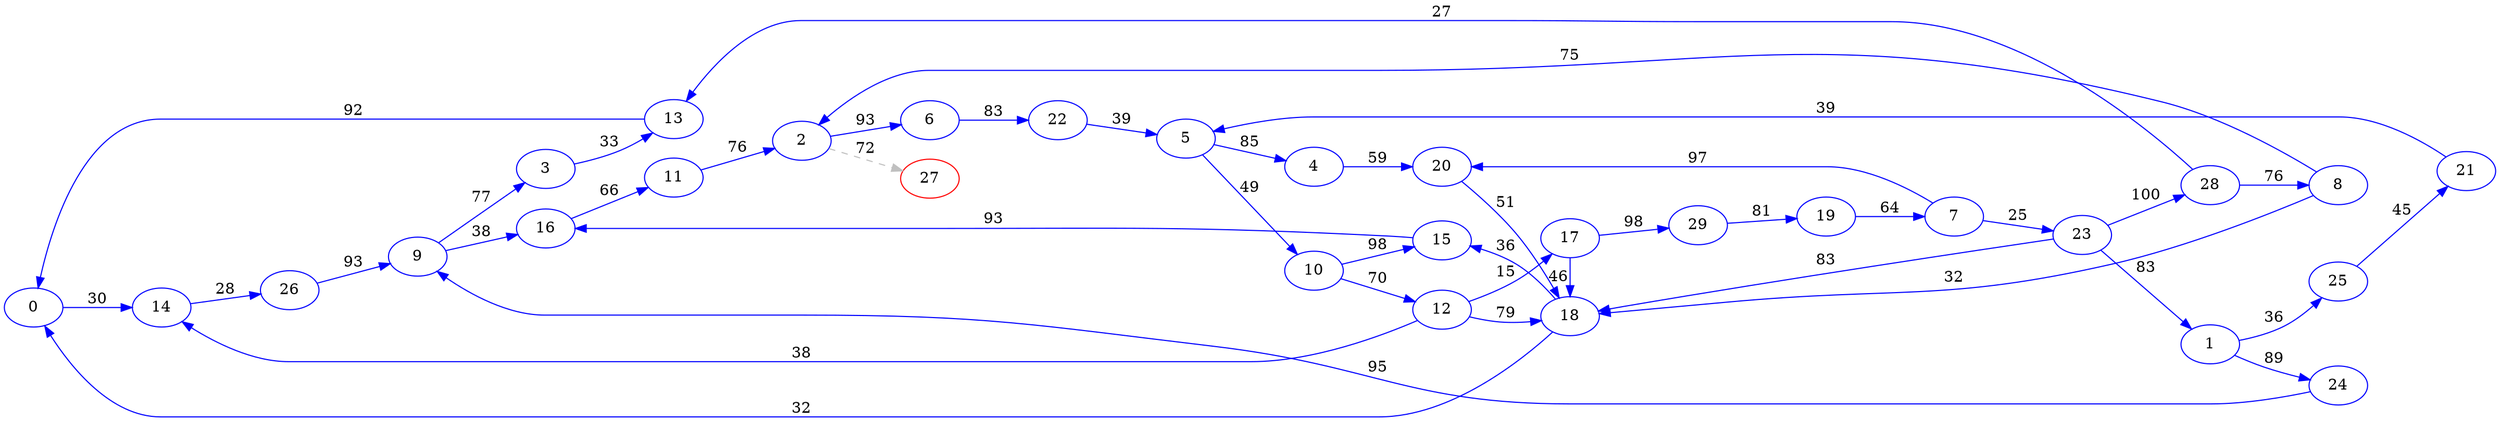 digraph G {
ranksep = "equally";
rankdir = LR;
{rank = same; 0; };
{rank = same; 14; };
{rank = same; 26; };
{rank = same; 9; };
{rank = same; 3; 16; };
{rank = same; 13; 11; };
{rank = same; 2; };
{rank = same; 6; 27; };
{rank = same; 22; };
{rank = same; 5; };
{rank = same; 4; 10; };
{rank = same; 20; 12; 15; };
{rank = same; 18; 17; };
{rank = same; 29; };
{rank = same; 19; };
{rank = same; 7; };
{rank = same; 23; };
{rank = same; 1; 28; };
{rank = same; 24; 25; 8; };
{rank = same; 21; };
{rank = same; };
27 [color = "red"];
8 [color = "blue"];
28 [color = "blue"];
21 [color = "blue"];
25 [color = "blue"];
24 [color = "blue"];
1 [color = "blue"];
23 [color = "blue"];
7 [color = "blue"];
19 [color = "blue"];
29 [color = "blue"];
17 [color = "blue"];
12 [color = "blue"];
10 [color = "blue"];
15 [color = "blue"];
18 [color = "blue"];
20 [color = "blue"];
4 [color = "blue"];
5 [color = "blue"];
22 [color = "blue"];
6 [color = "blue"];
2 [color = "blue"];
11 [color = "blue"];
16 [color = "blue"];
13 [color = "blue"];
3 [color = "blue"];
9 [color = "blue"];
26 [color = "blue"];
14 [color = "blue"];
0 [color = "blue"];
0->14[label="30" color = "blue"];
14->26[label="28" color = "blue"];
26->9[label="93" color = "blue"];
9->3[label="77" color = "blue"];
9->16[label="38" color = "blue"];
3->13[label="33" color = "blue"];
16->11[label="66" color = "blue"];
13->0[label="92" color = "blue"];
11->2[label="76" color = "blue"];
2->6[label="93" color = "blue"];
2->27[label="72" color = "grey" style = "dashed"];
6->22[label="83" color = "blue"];
27
22->5[label="39" color = "blue"];
5->4[label="85" color = "blue"];
5->10[label="49" color = "blue"];
4->20[label="59" color = "blue"];
10->12[label="70" color = "blue"];
10->15[label="98" color = "blue"];
20->18[label="51" color = "blue"];
12->17[label="15" color = "blue"];
12->18[label="79" color = "blue"];
12->14[label="38" color = "blue"];
15->16[label="93" color = "blue"];
18->15[label="36" color = "blue"];
18->0[label="32" color = "blue"];
17->29[label="98" color = "blue"];
17->18[label="46" color = "blue"];
29->19[label="81" color = "blue"];
19->7[label="64" color = "blue"];
7->23[label="25" color = "blue"];
7->20[label="97" color = "blue"];
23->1[label="83" color = "blue"];
23->28[label="100" color = "blue"];
23->18[label="83" color = "blue"];
1->24[label="89" color = "blue"];
1->25[label="36" color = "blue"];
28->13[label="27" color = "blue"];
28->8[label="76" color = "blue"];
24->9[label="95" color = "blue"];
25->21[label="45" color = "blue"];
8->18[label="32" color = "blue"];
8->2[label="75" color = "blue"];
21->5[label="39" color = "blue"];
}
